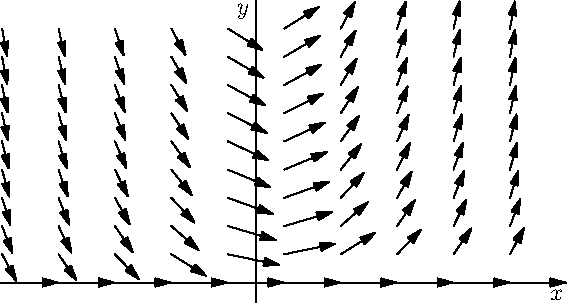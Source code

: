 size(10cm,0);
import contour;
import stats;
import graph;

xlimits( -5, 5);  
ylimits( 0, 5);  
yaxis("$y$");
xaxis("$x$");

path vector(pair z) {return
(0,0)--(1/(sqrt(1+(z.x*sqrt(z.y))^2))
,(z.x*sqrt(z.y))/(sqrt(1+(z.x*sqrt(z.y))^2)));}

add(vectorfield(vector,(-5,0),(5,5)));

